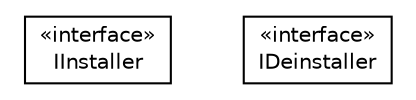 #!/usr/local/bin/dot
#
# Class diagram 
# Generated by UMLGraph version R5_6-24-gf6e263 (http://www.umlgraph.org/)
#

digraph G {
	edge [fontname="Helvetica",fontsize=10,labelfontname="Helvetica",labelfontsize=10];
	node [fontname="Helvetica",fontsize=10,shape=plaintext];
	nodesep=0.25;
	ranksep=0.5;
	// org.universAAL.tools.ucc.api.IInstaller
	c1392809 [label=<<table title="org.universAAL.tools.ucc.api.IInstaller" border="0" cellborder="1" cellspacing="0" cellpadding="2" port="p" href="./IInstaller.html">
		<tr><td><table border="0" cellspacing="0" cellpadding="1">
<tr><td align="center" balign="center"> &#171;interface&#187; </td></tr>
<tr><td align="center" balign="center"> IInstaller </td></tr>
		</table></td></tr>
		</table>>, URL="./IInstaller.html", fontname="Helvetica", fontcolor="black", fontsize=10.0];
	// org.universAAL.tools.ucc.api.IDeinstaller
	c1392810 [label=<<table title="org.universAAL.tools.ucc.api.IDeinstaller" border="0" cellborder="1" cellspacing="0" cellpadding="2" port="p" href="./IDeinstaller.html">
		<tr><td><table border="0" cellspacing="0" cellpadding="1">
<tr><td align="center" balign="center"> &#171;interface&#187; </td></tr>
<tr><td align="center" balign="center"> IDeinstaller </td></tr>
		</table></td></tr>
		</table>>, URL="./IDeinstaller.html", fontname="Helvetica", fontcolor="black", fontsize=10.0];
}

